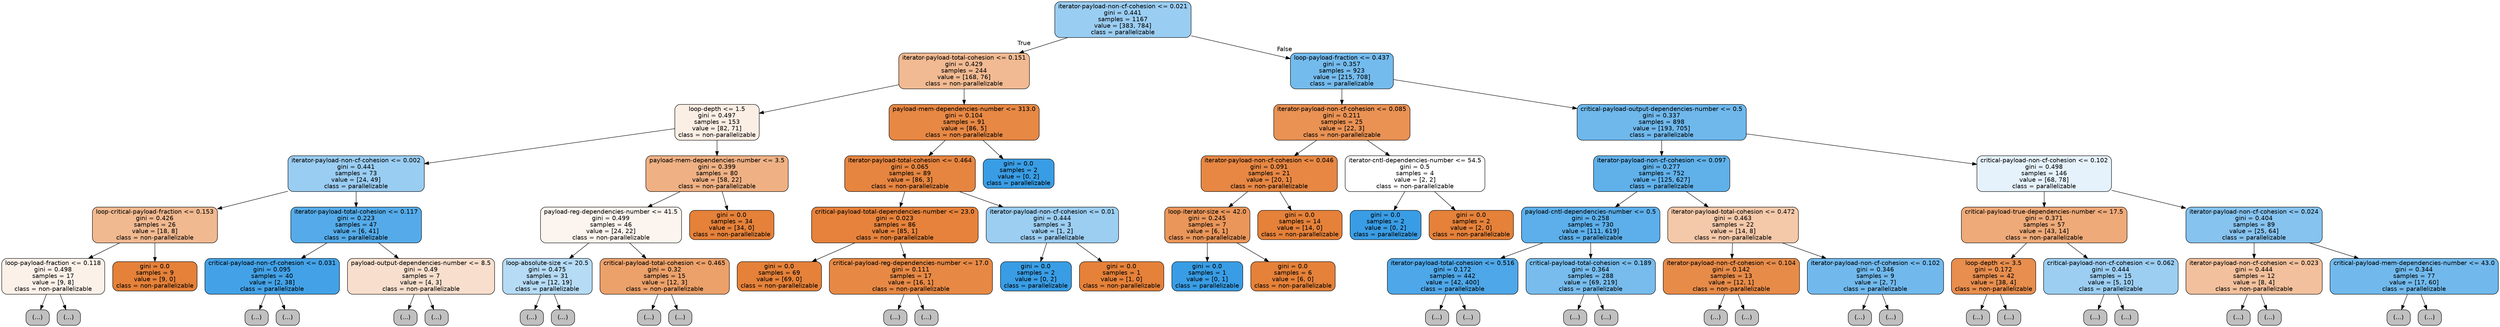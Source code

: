 digraph Tree {
node [shape=box, style="filled, rounded", color="black", fontname=helvetica] ;
edge [fontname=helvetica] ;
0 [label="iterator-payload-non-cf-cohesion <= 0.021\ngini = 0.441\nsamples = 1167\nvalue = [383, 784]\nclass = parallelizable", fillcolor="#399de582"] ;
1 [label="iterator-payload-total-cohesion <= 0.151\ngini = 0.429\nsamples = 244\nvalue = [168, 76]\nclass = non-parallelizable", fillcolor="#e581398c"] ;
0 -> 1 [labeldistance=2.5, labelangle=45, headlabel="True"] ;
2 [label="loop-depth <= 1.5\ngini = 0.497\nsamples = 153\nvalue = [82, 71]\nclass = non-parallelizable", fillcolor="#e5813922"] ;
1 -> 2 ;
3 [label="iterator-payload-non-cf-cohesion <= 0.002\ngini = 0.441\nsamples = 73\nvalue = [24, 49]\nclass = parallelizable", fillcolor="#399de582"] ;
2 -> 3 ;
4 [label="loop-critical-payload-fraction <= 0.153\ngini = 0.426\nsamples = 26\nvalue = [18, 8]\nclass = non-parallelizable", fillcolor="#e581398e"] ;
3 -> 4 ;
5 [label="loop-payload-fraction <= 0.118\ngini = 0.498\nsamples = 17\nvalue = [9, 8]\nclass = non-parallelizable", fillcolor="#e581391c"] ;
4 -> 5 ;
6 [label="(...)", fillcolor="#C0C0C0"] ;
5 -> 6 ;
7 [label="(...)", fillcolor="#C0C0C0"] ;
5 -> 7 ;
16 [label="gini = 0.0\nsamples = 9\nvalue = [9, 0]\nclass = non-parallelizable", fillcolor="#e58139ff"] ;
4 -> 16 ;
17 [label="iterator-payload-total-cohesion <= 0.117\ngini = 0.223\nsamples = 47\nvalue = [6, 41]\nclass = parallelizable", fillcolor="#399de5da"] ;
3 -> 17 ;
18 [label="critical-payload-non-cf-cohesion <= 0.031\ngini = 0.095\nsamples = 40\nvalue = [2, 38]\nclass = parallelizable", fillcolor="#399de5f2"] ;
17 -> 18 ;
19 [label="(...)", fillcolor="#C0C0C0"] ;
18 -> 19 ;
22 [label="(...)", fillcolor="#C0C0C0"] ;
18 -> 22 ;
27 [label="payload-output-dependencies-number <= 8.5\ngini = 0.49\nsamples = 7\nvalue = [4, 3]\nclass = non-parallelizable", fillcolor="#e5813940"] ;
17 -> 27 ;
28 [label="(...)", fillcolor="#C0C0C0"] ;
27 -> 28 ;
31 [label="(...)", fillcolor="#C0C0C0"] ;
27 -> 31 ;
32 [label="payload-mem-dependencies-number <= 3.5\ngini = 0.399\nsamples = 80\nvalue = [58, 22]\nclass = non-parallelizable", fillcolor="#e581399e"] ;
2 -> 32 ;
33 [label="payload-reg-dependencies-number <= 41.5\ngini = 0.499\nsamples = 46\nvalue = [24, 22]\nclass = non-parallelizable", fillcolor="#e5813915"] ;
32 -> 33 ;
34 [label="loop-absolute-size <= 20.5\ngini = 0.475\nsamples = 31\nvalue = [12, 19]\nclass = parallelizable", fillcolor="#399de55e"] ;
33 -> 34 ;
35 [label="(...)", fillcolor="#C0C0C0"] ;
34 -> 35 ;
36 [label="(...)", fillcolor="#C0C0C0"] ;
34 -> 36 ;
49 [label="critical-payload-total-cohesion <= 0.465\ngini = 0.32\nsamples = 15\nvalue = [12, 3]\nclass = non-parallelizable", fillcolor="#e58139bf"] ;
33 -> 49 ;
50 [label="(...)", fillcolor="#C0C0C0"] ;
49 -> 50 ;
51 [label="(...)", fillcolor="#C0C0C0"] ;
49 -> 51 ;
52 [label="gini = 0.0\nsamples = 34\nvalue = [34, 0]\nclass = non-parallelizable", fillcolor="#e58139ff"] ;
32 -> 52 ;
53 [label="payload-mem-dependencies-number <= 313.0\ngini = 0.104\nsamples = 91\nvalue = [86, 5]\nclass = non-parallelizable", fillcolor="#e58139f0"] ;
1 -> 53 ;
54 [label="iterator-payload-total-cohesion <= 0.464\ngini = 0.065\nsamples = 89\nvalue = [86, 3]\nclass = non-parallelizable", fillcolor="#e58139f6"] ;
53 -> 54 ;
55 [label="critical-payload-total-dependencies-number <= 23.0\ngini = 0.023\nsamples = 86\nvalue = [85, 1]\nclass = non-parallelizable", fillcolor="#e58139fc"] ;
54 -> 55 ;
56 [label="gini = 0.0\nsamples = 69\nvalue = [69, 0]\nclass = non-parallelizable", fillcolor="#e58139ff"] ;
55 -> 56 ;
57 [label="critical-payload-reg-dependencies-number <= 17.0\ngini = 0.111\nsamples = 17\nvalue = [16, 1]\nclass = non-parallelizable", fillcolor="#e58139ef"] ;
55 -> 57 ;
58 [label="(...)", fillcolor="#C0C0C0"] ;
57 -> 58 ;
59 [label="(...)", fillcolor="#C0C0C0"] ;
57 -> 59 ;
60 [label="iterator-payload-non-cf-cohesion <= 0.01\ngini = 0.444\nsamples = 3\nvalue = [1, 2]\nclass = parallelizable", fillcolor="#399de57f"] ;
54 -> 60 ;
61 [label="gini = 0.0\nsamples = 2\nvalue = [0, 2]\nclass = parallelizable", fillcolor="#399de5ff"] ;
60 -> 61 ;
62 [label="gini = 0.0\nsamples = 1\nvalue = [1, 0]\nclass = non-parallelizable", fillcolor="#e58139ff"] ;
60 -> 62 ;
63 [label="gini = 0.0\nsamples = 2\nvalue = [0, 2]\nclass = parallelizable", fillcolor="#399de5ff"] ;
53 -> 63 ;
64 [label="loop-payload-fraction <= 0.437\ngini = 0.357\nsamples = 923\nvalue = [215, 708]\nclass = parallelizable", fillcolor="#399de5b2"] ;
0 -> 64 [labeldistance=2.5, labelangle=-45, headlabel="False"] ;
65 [label="iterator-payload-non-cf-cohesion <= 0.085\ngini = 0.211\nsamples = 25\nvalue = [22, 3]\nclass = non-parallelizable", fillcolor="#e58139dc"] ;
64 -> 65 ;
66 [label="iterator-payload-non-cf-cohesion <= 0.046\ngini = 0.091\nsamples = 21\nvalue = [20, 1]\nclass = non-parallelizable", fillcolor="#e58139f2"] ;
65 -> 66 ;
67 [label="loop-iterator-size <= 42.0\ngini = 0.245\nsamples = 7\nvalue = [6, 1]\nclass = non-parallelizable", fillcolor="#e58139d4"] ;
66 -> 67 ;
68 [label="gini = 0.0\nsamples = 1\nvalue = [0, 1]\nclass = parallelizable", fillcolor="#399de5ff"] ;
67 -> 68 ;
69 [label="gini = 0.0\nsamples = 6\nvalue = [6, 0]\nclass = non-parallelizable", fillcolor="#e58139ff"] ;
67 -> 69 ;
70 [label="gini = 0.0\nsamples = 14\nvalue = [14, 0]\nclass = non-parallelizable", fillcolor="#e58139ff"] ;
66 -> 70 ;
71 [label="iterator-cntl-dependencies-number <= 54.5\ngini = 0.5\nsamples = 4\nvalue = [2, 2]\nclass = non-parallelizable", fillcolor="#e5813900"] ;
65 -> 71 ;
72 [label="gini = 0.0\nsamples = 2\nvalue = [0, 2]\nclass = parallelizable", fillcolor="#399de5ff"] ;
71 -> 72 ;
73 [label="gini = 0.0\nsamples = 2\nvalue = [2, 0]\nclass = non-parallelizable", fillcolor="#e58139ff"] ;
71 -> 73 ;
74 [label="critical-payload-output-dependencies-number <= 0.5\ngini = 0.337\nsamples = 898\nvalue = [193, 705]\nclass = parallelizable", fillcolor="#399de5b9"] ;
64 -> 74 ;
75 [label="iterator-payload-non-cf-cohesion <= 0.097\ngini = 0.277\nsamples = 752\nvalue = [125, 627]\nclass = parallelizable", fillcolor="#399de5cc"] ;
74 -> 75 ;
76 [label="payload-cntl-dependencies-number <= 0.5\ngini = 0.258\nsamples = 730\nvalue = [111, 619]\nclass = parallelizable", fillcolor="#399de5d1"] ;
75 -> 76 ;
77 [label="iterator-payload-total-cohesion <= 0.516\ngini = 0.172\nsamples = 442\nvalue = [42, 400]\nclass = parallelizable", fillcolor="#399de5e4"] ;
76 -> 77 ;
78 [label="(...)", fillcolor="#C0C0C0"] ;
77 -> 78 ;
147 [label="(...)", fillcolor="#C0C0C0"] ;
77 -> 147 ;
152 [label="critical-payload-total-cohesion <= 0.189\ngini = 0.364\nsamples = 288\nvalue = [69, 219]\nclass = parallelizable", fillcolor="#399de5af"] ;
76 -> 152 ;
153 [label="(...)", fillcolor="#C0C0C0"] ;
152 -> 153 ;
174 [label="(...)", fillcolor="#C0C0C0"] ;
152 -> 174 ;
211 [label="iterator-payload-total-cohesion <= 0.472\ngini = 0.463\nsamples = 22\nvalue = [14, 8]\nclass = non-parallelizable", fillcolor="#e581396d"] ;
75 -> 211 ;
212 [label="iterator-payload-non-cf-cohesion <= 0.104\ngini = 0.142\nsamples = 13\nvalue = [12, 1]\nclass = non-parallelizable", fillcolor="#e58139ea"] ;
211 -> 212 ;
213 [label="(...)", fillcolor="#C0C0C0"] ;
212 -> 213 ;
214 [label="(...)", fillcolor="#C0C0C0"] ;
212 -> 214 ;
215 [label="iterator-payload-non-cf-cohesion <= 0.102\ngini = 0.346\nsamples = 9\nvalue = [2, 7]\nclass = parallelizable", fillcolor="#399de5b6"] ;
211 -> 215 ;
216 [label="(...)", fillcolor="#C0C0C0"] ;
215 -> 216 ;
221 [label="(...)", fillcolor="#C0C0C0"] ;
215 -> 221 ;
222 [label="critical-payload-non-cf-cohesion <= 0.102\ngini = 0.498\nsamples = 146\nvalue = [68, 78]\nclass = parallelizable", fillcolor="#399de521"] ;
74 -> 222 ;
223 [label="critical-payload-true-dependencies-number <= 17.5\ngini = 0.371\nsamples = 57\nvalue = [43, 14]\nclass = non-parallelizable", fillcolor="#e58139ac"] ;
222 -> 223 ;
224 [label="loop-depth <= 3.5\ngini = 0.172\nsamples = 42\nvalue = [38, 4]\nclass = non-parallelizable", fillcolor="#e58139e4"] ;
223 -> 224 ;
225 [label="(...)", fillcolor="#C0C0C0"] ;
224 -> 225 ;
226 [label="(...)", fillcolor="#C0C0C0"] ;
224 -> 226 ;
231 [label="critical-payload-non-cf-cohesion <= 0.062\ngini = 0.444\nsamples = 15\nvalue = [5, 10]\nclass = parallelizable", fillcolor="#399de57f"] ;
223 -> 231 ;
232 [label="(...)", fillcolor="#C0C0C0"] ;
231 -> 232 ;
235 [label="(...)", fillcolor="#C0C0C0"] ;
231 -> 235 ;
242 [label="iterator-payload-non-cf-cohesion <= 0.024\ngini = 0.404\nsamples = 89\nvalue = [25, 64]\nclass = parallelizable", fillcolor="#399de59b"] ;
222 -> 242 ;
243 [label="iterator-payload-non-cf-cohesion <= 0.023\ngini = 0.444\nsamples = 12\nvalue = [8, 4]\nclass = non-parallelizable", fillcolor="#e581397f"] ;
242 -> 243 ;
244 [label="(...)", fillcolor="#C0C0C0"] ;
243 -> 244 ;
249 [label="(...)", fillcolor="#C0C0C0"] ;
243 -> 249 ;
250 [label="critical-payload-mem-dependencies-number <= 43.0\ngini = 0.344\nsamples = 77\nvalue = [17, 60]\nclass = parallelizable", fillcolor="#399de5b7"] ;
242 -> 250 ;
251 [label="(...)", fillcolor="#C0C0C0"] ;
250 -> 251 ;
278 [label="(...)", fillcolor="#C0C0C0"] ;
250 -> 278 ;
}